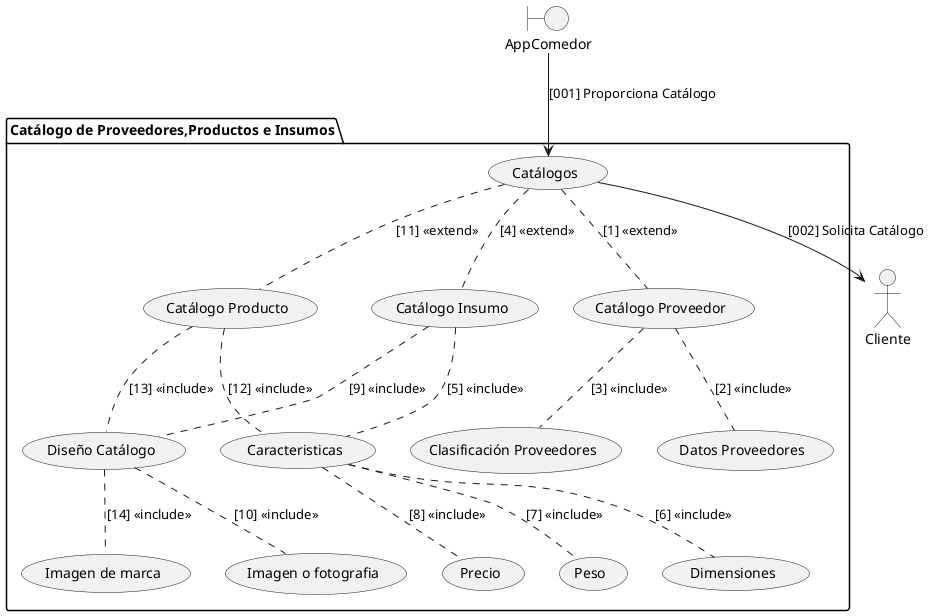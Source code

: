 @startuml
boundary AppComedor as f
actor Cliente as d




package  "Catálogo de Proveedores,Productos e Insumos"{



usecase "Catálogo Producto" as uc0
usecase "Catálogo Proveedor" as uc13

usecase "Catálogos" as uc14


usecase "Diseño Catálogo" as uc10

usecase "Caracteristicas" as uc1
usecase "Dimensiones" as uc2
usecase "Precio" as uc3
usecase "Peso" as uc4

usecase "Imagen o fotografia" as uc7

usecase "Imagen de marca" as uc9
usecase "Clasificación Proveedores" as uc15
usecase "Datos Proveedores" as uc16
usecase "Catálogo Insumo" as uc12


f-->uc14: [001] Proporciona Catálogo
uc14-->d: [002] Solicita Catálogo

uc0 .. uc1 :[12] <<include>>
uc12 .. uc1 :[5] <<include>>
uc0 .. uc10 :[13] <<include>>
uc12 .. uc10 :[9] <<include>>
uc1 .. uc2 :[6] <<include>>
uc1 .. uc3 :[8] <<include>>
uc1 .. uc4 :[7] <<include>>
uc10 .. uc7 :[10] <<include>>
uc10 .. uc9 :[14] <<include>>
uc14 .. uc0 :[11] <<extend>>
uc14 .. uc12 :[4] <<extend>>
uc14 .. uc13 :[1] <<extend>>
uc13 .. uc15 :[3] <<include>>
uc13 .. uc16 :[2] <<include>>


@enduml